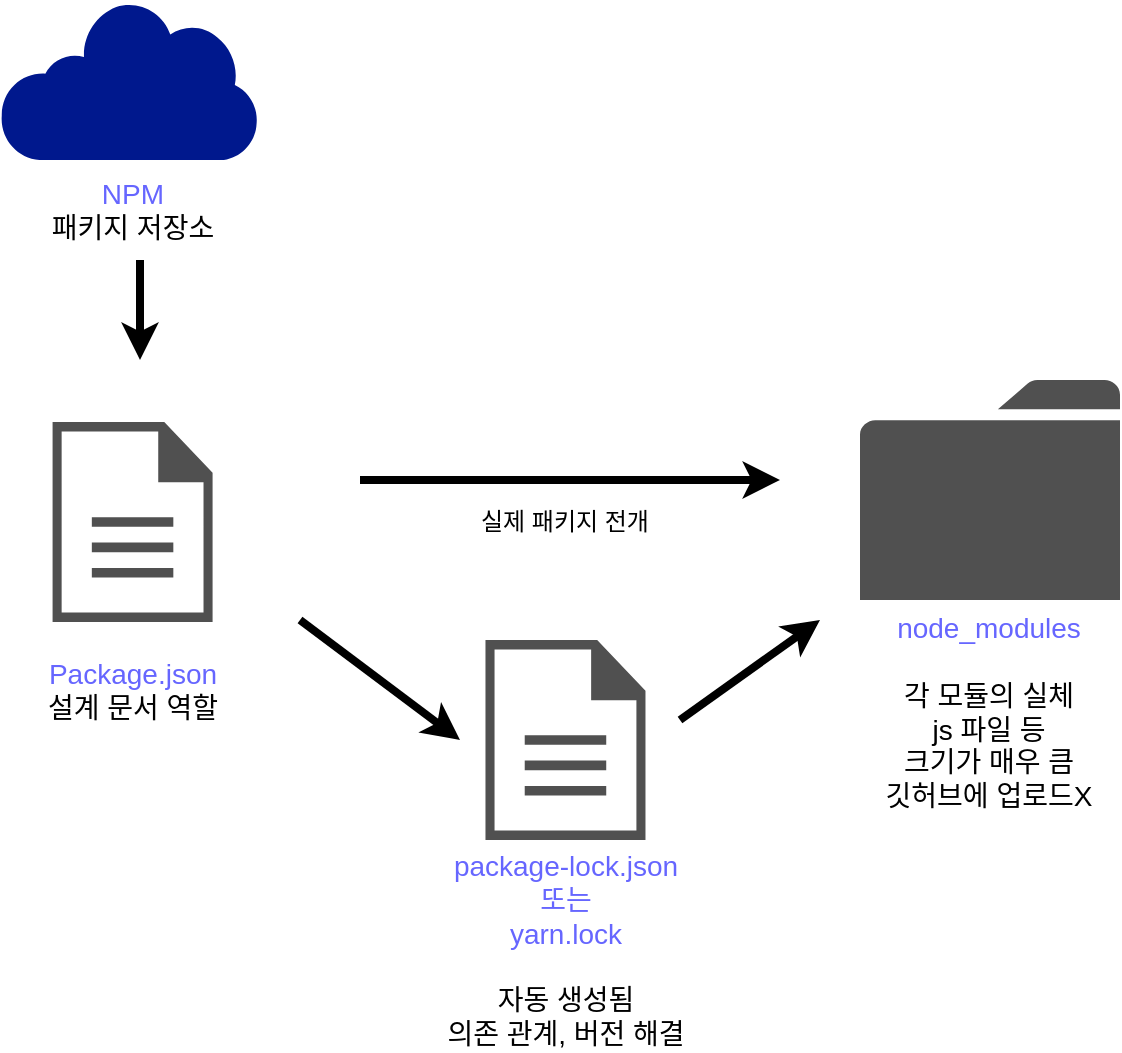 <mxfile version="22.0.2" type="device">
  <diagram name="페이지-1" id="bi0AvVPorlGseWfOQOvh">
    <mxGraphModel dx="1100" dy="767" grid="1" gridSize="10" guides="1" tooltips="1" connect="1" arrows="1" fold="1" page="1" pageScale="1" pageWidth="827" pageHeight="1169" math="0" shadow="0">
      <root>
        <mxCell id="0" />
        <mxCell id="1" parent="0" />
        <mxCell id="lNLNY1qSTsWNreSrV5Qx-1" value="" style="sketch=0;aspect=fixed;pointerEvents=1;shadow=0;dashed=0;html=1;strokeColor=none;labelPosition=center;verticalLabelPosition=bottom;verticalAlign=top;align=center;fillColor=#00188D;shape=mxgraph.mscae.enterprise.internet" vertex="1" parent="1">
          <mxGeometry x="90" y="40" width="129.03" height="80" as="geometry" />
        </mxCell>
        <mxCell id="lNLNY1qSTsWNreSrV5Qx-2" value="&lt;font color=&quot;#6666ff&quot; style=&quot;font-size: 14px;&quot;&gt;NPM&lt;/font&gt;&lt;br style=&quot;font-size: 14px;&quot;&gt;패키지 저장소" style="text;html=1;strokeColor=none;fillColor=none;align=center;verticalAlign=middle;whiteSpace=wrap;rounded=0;fontSize=14;" vertex="1" parent="1">
          <mxGeometry x="93.55" y="130" width="125.48" height="30" as="geometry" />
        </mxCell>
        <mxCell id="lNLNY1qSTsWNreSrV5Qx-3" value="" style="endArrow=classic;html=1;rounded=0;strokeWidth=4;" edge="1" parent="1">
          <mxGeometry width="50" height="50" relative="1" as="geometry">
            <mxPoint x="160" y="170" as="sourcePoint" />
            <mxPoint x="160" y="220" as="targetPoint" />
          </mxGeometry>
        </mxCell>
        <mxCell id="lNLNY1qSTsWNreSrV5Qx-5" value="&lt;font color=&quot;#6666ff&quot; style=&quot;font-size: 14px;&quot;&gt;Package.json&lt;/font&gt;&lt;br style=&quot;font-size: 14px;&quot;&gt;설계 문서 역할" style="text;html=1;strokeColor=none;fillColor=none;align=center;verticalAlign=middle;whiteSpace=wrap;rounded=0;fontSize=14;" vertex="1" parent="1">
          <mxGeometry x="93.55" y="370" width="125.48" height="30" as="geometry" />
        </mxCell>
        <mxCell id="lNLNY1qSTsWNreSrV5Qx-6" value="" style="endArrow=classic;html=1;rounded=0;strokeWidth=4;" edge="1" parent="1">
          <mxGeometry width="50" height="50" relative="1" as="geometry">
            <mxPoint x="270" y="280" as="sourcePoint" />
            <mxPoint x="480" y="280" as="targetPoint" />
          </mxGeometry>
        </mxCell>
        <mxCell id="lNLNY1qSTsWNreSrV5Qx-7" value="실제 패키지 전개" style="text;html=1;strokeColor=none;fillColor=none;align=center;verticalAlign=middle;whiteSpace=wrap;rounded=0;" vertex="1" parent="1">
          <mxGeometry x="310" y="286" width="125.48" height="30" as="geometry" />
        </mxCell>
        <mxCell id="lNLNY1qSTsWNreSrV5Qx-8" value="" style="sketch=0;pointerEvents=1;shadow=0;dashed=0;html=1;strokeColor=none;fillColor=#505050;labelPosition=center;verticalLabelPosition=bottom;verticalAlign=top;outlineConnect=0;align=center;shape=mxgraph.office.concepts.document;" vertex="1" parent="1">
          <mxGeometry x="116.29" y="251" width="80" height="100" as="geometry" />
        </mxCell>
        <mxCell id="lNLNY1qSTsWNreSrV5Qx-9" value="" style="sketch=0;pointerEvents=1;shadow=0;dashed=0;html=1;strokeColor=none;fillColor=#505050;labelPosition=center;verticalLabelPosition=bottom;verticalAlign=top;outlineConnect=0;align=center;shape=mxgraph.office.concepts.folder;" vertex="1" parent="1">
          <mxGeometry x="520" y="230" width="130" height="110" as="geometry" />
        </mxCell>
        <mxCell id="lNLNY1qSTsWNreSrV5Qx-10" value="&lt;font color=&quot;#6666ff&quot; style=&quot;font-size: 14px;&quot;&gt;node_modules&lt;br style=&quot;font-size: 14px;&quot;&gt;&lt;/font&gt;&lt;br style=&quot;font-size: 14px;&quot;&gt;각 모듈의 실체&lt;br style=&quot;font-size: 14px;&quot;&gt;js 파일 등&lt;br style=&quot;font-size: 14px;&quot;&gt;크기가 매우 큼&lt;br style=&quot;font-size: 14px;&quot;&gt;깃허브에 업로드X" style="text;html=1;strokeColor=none;fillColor=none;align=center;verticalAlign=middle;whiteSpace=wrap;rounded=0;fontSize=14;" vertex="1" parent="1">
          <mxGeometry x="522.26" y="351" width="125.48" height="90" as="geometry" />
        </mxCell>
        <mxCell id="lNLNY1qSTsWNreSrV5Qx-11" value="" style="sketch=0;pointerEvents=1;shadow=0;dashed=0;html=1;strokeColor=none;fillColor=#505050;labelPosition=center;verticalLabelPosition=bottom;verticalAlign=top;outlineConnect=0;align=center;shape=mxgraph.office.concepts.document;" vertex="1" parent="1">
          <mxGeometry x="332.74" y="360" width="80" height="100" as="geometry" />
        </mxCell>
        <mxCell id="lNLNY1qSTsWNreSrV5Qx-12" value="" style="endArrow=classic;html=1;rounded=0;strokeWidth=4;" edge="1" parent="1">
          <mxGeometry width="50" height="50" relative="1" as="geometry">
            <mxPoint x="240" y="350" as="sourcePoint" />
            <mxPoint x="320" y="410" as="targetPoint" />
          </mxGeometry>
        </mxCell>
        <mxCell id="lNLNY1qSTsWNreSrV5Qx-13" value="" style="endArrow=classic;html=1;rounded=0;strokeWidth=4;" edge="1" parent="1">
          <mxGeometry width="50" height="50" relative="1" as="geometry">
            <mxPoint x="430" y="400" as="sourcePoint" />
            <mxPoint x="500" y="350" as="targetPoint" />
          </mxGeometry>
        </mxCell>
        <mxCell id="lNLNY1qSTsWNreSrV5Qx-14" value="&lt;font color=&quot;#6666ff&quot; style=&quot;font-size: 14px;&quot;&gt;package-lock.json&lt;br&gt;또는&lt;br&gt;yarn.lock&lt;br&gt;&lt;/font&gt;&lt;br style=&quot;font-size: 14px;&quot;&gt;자동 생성됨&lt;br&gt;의존 관계, 버전 해결" style="text;html=1;strokeColor=none;fillColor=none;align=center;verticalAlign=middle;whiteSpace=wrap;rounded=0;fontSize=14;" vertex="1" parent="1">
          <mxGeometry x="302.74" y="470" width="140" height="90" as="geometry" />
        </mxCell>
      </root>
    </mxGraphModel>
  </diagram>
</mxfile>
